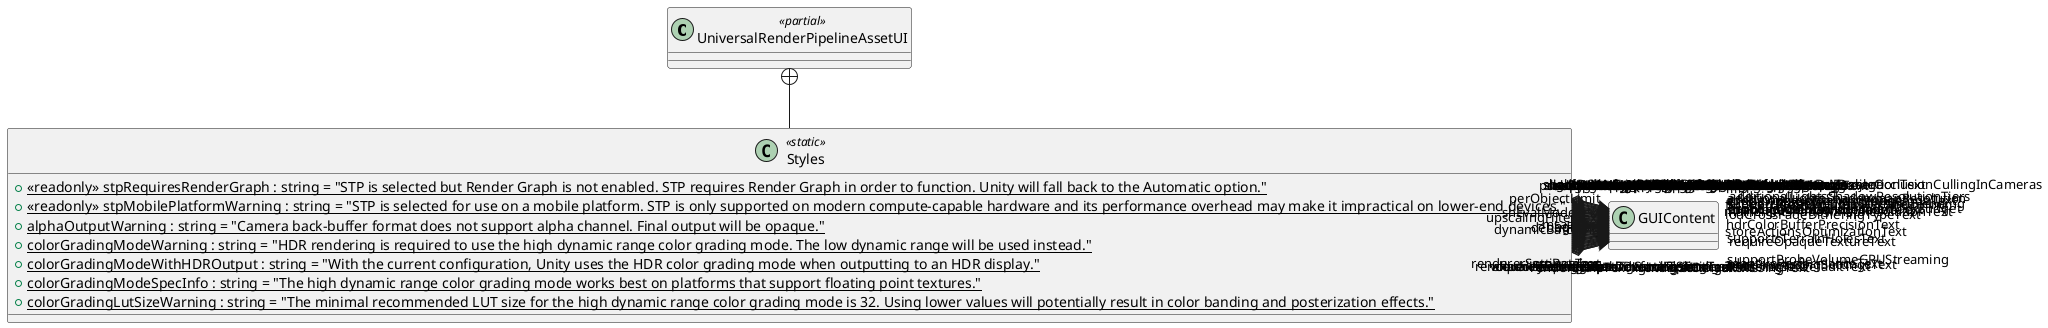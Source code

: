 @startuml
class UniversalRenderPipelineAssetUI <<partial>> {
}
class Styles <<static>> {
    + {static} <<readonly>> stpRequiresRenderGraph : string = "STP is selected but Render Graph is not enabled. STP requires Render Graph in order to function. Unity will fall back to the Automatic option."
    + {static} <<readonly>> stpMobilePlatformWarning : string = "STP is selected for use on a mobile platform. STP is only supported on modern compute-capable hardware and its performance overhead may make it impractical on lower-end devices."
    + {static} alphaOutputWarning : string = "Camera back-buffer format does not support alpha channel. Final output will be opaque."
    + {static} colorGradingModeWarning : string = "HDR rendering is required to use the high dynamic range color grading mode. The low dynamic range will be used instead."
    + {static} colorGradingModeWithHDROutput : string = "With the current configuration, Unity uses the HDR color grading mode when outputting to an HDR display."
    + {static} colorGradingModeSpecInfo : string = "The high dynamic range color grading mode works best on platforms that support floating point textures."
    + {static} colorGradingLutSizeWarning : string = "The minimal recommended LUT size for the high dynamic range color grading mode is 32. Using lower values will potentially result in color banding and posterization effects."
}
UniversalRenderPipelineAssetUI +-- Styles
Styles o-> "renderingSettingsText" GUIContent
Styles o-> "qualitySettingsText" GUIContent
Styles o-> "lightingSettingsText" GUIContent
Styles o-> "shadowSettingsText" GUIContent
Styles o-> "postProcessingSettingsText" GUIContent
Styles o-> "volumeSettingsText" GUIContent
Styles o-> "advancedSettingsText" GUIContent
Styles o-> "adaptivePerformanceText" GUIContent
Styles o-> "rendererHeaderText" GUIContent
Styles o-> "rendererDefaultText" GUIContent
Styles o-> "rendererSetDefaultText" GUIContent
Styles o-> "rendererSettingsText" GUIContent
Styles o-> "rendererMissingText" GUIContent
Styles o-> "rendererDefaultMissingText" GUIContent
Styles o-> "requireDepthTextureText" GUIContent
Styles o-> "requireOpaqueTextureText" GUIContent
Styles o-> "opaqueDownsamplingText" GUIContent
Styles o-> "supportsTerrainHolesText" GUIContent
Styles o-> "srpBatcher" GUIContent
Styles o-> "storeActionsOptimizationText" GUIContent
Styles o-> "dynamicBatching" GUIContent
Styles o-> "debugLevel" GUIContent
Styles o-> "hdrText" GUIContent
Styles o-> "hdrColorBufferPrecisionText" GUIContent
Styles o-> "msaaText" GUIContent
Styles o-> "renderScaleText" GUIContent
Styles o-> "upscalingFilterText" GUIContent
Styles o-> "fsrOverrideSharpness" GUIContent
Styles o-> "fsrSharpnessText" GUIContent
Styles o-> "enableLODCrossFadeText" GUIContent
Styles o-> "lodCrossFadeDitheringTypeText" GUIContent
Styles o-> "shEvalModeText" GUIContent
Styles o-> "mainLightRenderingModeText" GUIContent
Styles o-> "supportsMainLightShadowsText" GUIContent
Styles o-> "mainLightShadowmapResolutionText" GUIContent
Styles o-> "lightProbeSystemContent" GUIContent
Styles o-> "probeVolumeMemoryBudget" GUIContent
Styles o-> "probeVolumeBlendingMemoryBudget" GUIContent
Styles o-> "supportProbeVolumeGPUStreaming" GUIContent
Styles o-> "supportProbeVolumeDiskStreaming" GUIContent
Styles o-> "supportProbeVolumeScenarios" GUIContent
Styles o-> "supportProbeVolumeScenarioBlending" GUIContent
Styles o-> "probeVolumeSHBands" GUIContent
Styles o-> "addditionalLightsRenderingModeText" GUIContent
Styles o-> "perObjectLimit" GUIContent
Styles o-> "supportsAdditionalShadowsText" GUIContent
Styles o-> "additionalLightsShadowmapResolution" GUIContent
Styles o-> "additionalLightsShadowResolutionTiers" GUIContent
Styles o-> "additionalLightsCookieResolution" GUIContent
Styles o-> "additionalLightsCookieFormat" GUIContent
Styles o-> "reflectionProbesSettingsText" GUIContent
Styles o-> "reflectionProbeBlendingText" GUIContent
Styles o-> "reflectionProbeBoxProjectionText" GUIContent
Styles o-> "mixedLightingSupportLabel" GUIContent
Styles o-> "useRenderingLayers" GUIContent
Styles o-> "supportsLightCookies" GUIContent
Styles o-> "shadowWorkingUnitText" GUIContent
Styles o-> "shadowDistanceText" GUIContent
Styles o-> "shadowCascadesText" GUIContent
Styles o-> "shadowDepthBias" GUIContent
Styles o-> "shadowNormalBias" GUIContent
Styles o-> "supportsSoftShadows" GUIContent
Styles o-> "conservativeEnclosingSphere" GUIContent
Styles o-> "softShadowsQuality" GUIContent
Styles o-> "colorGradingMode" GUIContent
Styles o-> "colorGradingLutSize" GUIContent
Styles o-> "allowPostProcessAlphaOutput" GUIContent
Styles o-> "useFastSRGBLinearConversion" GUIContent
Styles o-> "supportDataDrivenLensFlare" GUIContent
Styles o-> "supportScreenSpaceLensFlare" GUIContent
Styles o-> "volumeFrameworkUpdateMode" GUIContent
Styles o-> "volumeProfileLabel" GUIContent
Styles o-> "gpuResidentDrawerMode" GUIContent
Styles o-> "smallMeshScreenPercentage" GUIContent
Styles o-> "gpuResidentDrawerEnableOcclusionCullingInCameras" GUIContent
Styles o-> "useAdaptivePerformance" GUIContent
Styles o-> "rendererListDefaultMessage" GUIContent
Styles o-> "rendererMissingDefaultMessage" GUIContent
Styles o-> "rendererMissingMessage" GUIContent
Styles o-> "lightlayersUnsupportedMessage" GUIContent
Styles o-> "rendererUnsupportedAPIMessage" GUIContent
Styles o-> "brgShaderStrippingErrorMessage" GUIContent
Styles o-> "staticBatchingInfoMessage" GUIContent
Styles o-> "lightModeErrorMessage" GUIContent
Styles o-> "renderGraphNotEnabledErrorMessage" GUIContent
@enduml
